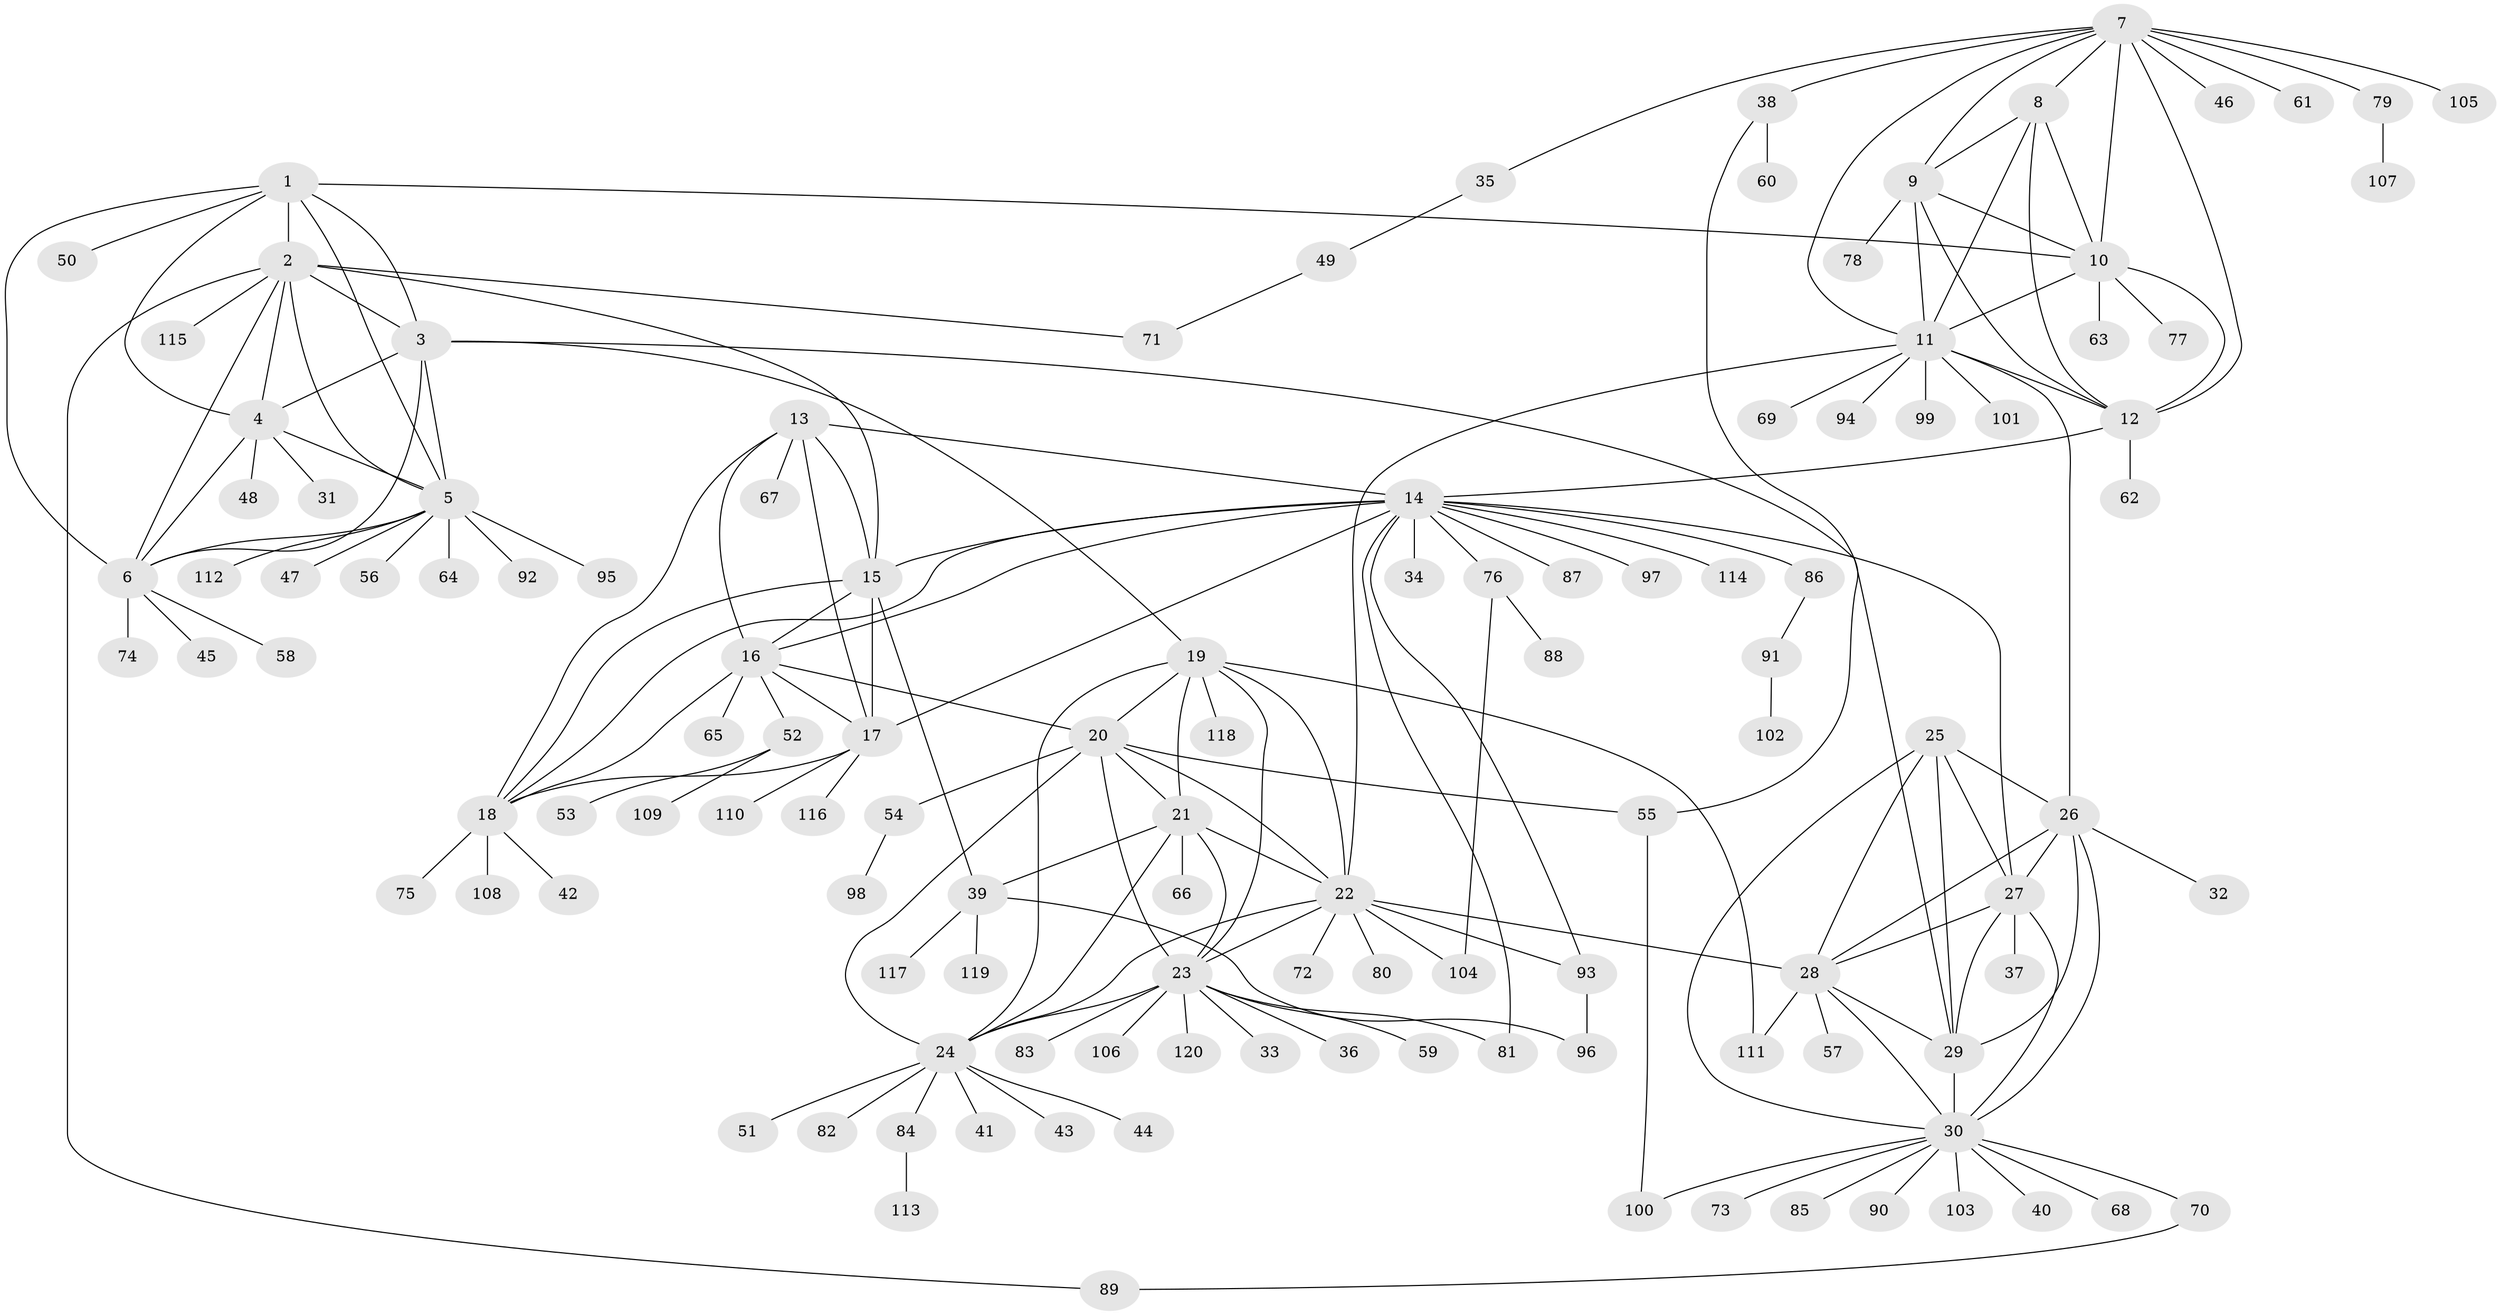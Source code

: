 // Generated by graph-tools (version 1.1) at 2025/37/03/09/25 02:37:16]
// undirected, 120 vertices, 185 edges
graph export_dot {
graph [start="1"]
  node [color=gray90,style=filled];
  1;
  2;
  3;
  4;
  5;
  6;
  7;
  8;
  9;
  10;
  11;
  12;
  13;
  14;
  15;
  16;
  17;
  18;
  19;
  20;
  21;
  22;
  23;
  24;
  25;
  26;
  27;
  28;
  29;
  30;
  31;
  32;
  33;
  34;
  35;
  36;
  37;
  38;
  39;
  40;
  41;
  42;
  43;
  44;
  45;
  46;
  47;
  48;
  49;
  50;
  51;
  52;
  53;
  54;
  55;
  56;
  57;
  58;
  59;
  60;
  61;
  62;
  63;
  64;
  65;
  66;
  67;
  68;
  69;
  70;
  71;
  72;
  73;
  74;
  75;
  76;
  77;
  78;
  79;
  80;
  81;
  82;
  83;
  84;
  85;
  86;
  87;
  88;
  89;
  90;
  91;
  92;
  93;
  94;
  95;
  96;
  97;
  98;
  99;
  100;
  101;
  102;
  103;
  104;
  105;
  106;
  107;
  108;
  109;
  110;
  111;
  112;
  113;
  114;
  115;
  116;
  117;
  118;
  119;
  120;
  1 -- 2;
  1 -- 3;
  1 -- 4;
  1 -- 5;
  1 -- 6;
  1 -- 10;
  1 -- 50;
  2 -- 3;
  2 -- 4;
  2 -- 5;
  2 -- 6;
  2 -- 15;
  2 -- 71;
  2 -- 89;
  2 -- 115;
  3 -- 4;
  3 -- 5;
  3 -- 6;
  3 -- 19;
  3 -- 29;
  4 -- 5;
  4 -- 6;
  4 -- 31;
  4 -- 48;
  5 -- 6;
  5 -- 47;
  5 -- 56;
  5 -- 64;
  5 -- 92;
  5 -- 95;
  5 -- 112;
  6 -- 45;
  6 -- 58;
  6 -- 74;
  7 -- 8;
  7 -- 9;
  7 -- 10;
  7 -- 11;
  7 -- 12;
  7 -- 35;
  7 -- 38;
  7 -- 46;
  7 -- 61;
  7 -- 79;
  7 -- 105;
  8 -- 9;
  8 -- 10;
  8 -- 11;
  8 -- 12;
  9 -- 10;
  9 -- 11;
  9 -- 12;
  9 -- 78;
  10 -- 11;
  10 -- 12;
  10 -- 63;
  10 -- 77;
  11 -- 12;
  11 -- 22;
  11 -- 26;
  11 -- 69;
  11 -- 94;
  11 -- 99;
  11 -- 101;
  12 -- 14;
  12 -- 62;
  13 -- 14;
  13 -- 15;
  13 -- 16;
  13 -- 17;
  13 -- 18;
  13 -- 67;
  14 -- 15;
  14 -- 16;
  14 -- 17;
  14 -- 18;
  14 -- 27;
  14 -- 34;
  14 -- 76;
  14 -- 81;
  14 -- 86;
  14 -- 87;
  14 -- 93;
  14 -- 97;
  14 -- 114;
  15 -- 16;
  15 -- 17;
  15 -- 18;
  15 -- 39;
  16 -- 17;
  16 -- 18;
  16 -- 20;
  16 -- 52;
  16 -- 65;
  17 -- 18;
  17 -- 110;
  17 -- 116;
  18 -- 42;
  18 -- 75;
  18 -- 108;
  19 -- 20;
  19 -- 21;
  19 -- 22;
  19 -- 23;
  19 -- 24;
  19 -- 111;
  19 -- 118;
  20 -- 21;
  20 -- 22;
  20 -- 23;
  20 -- 24;
  20 -- 54;
  20 -- 55;
  21 -- 22;
  21 -- 23;
  21 -- 24;
  21 -- 39;
  21 -- 66;
  22 -- 23;
  22 -- 24;
  22 -- 28;
  22 -- 72;
  22 -- 80;
  22 -- 93;
  22 -- 104;
  23 -- 24;
  23 -- 33;
  23 -- 36;
  23 -- 59;
  23 -- 81;
  23 -- 83;
  23 -- 106;
  23 -- 120;
  24 -- 41;
  24 -- 43;
  24 -- 44;
  24 -- 51;
  24 -- 82;
  24 -- 84;
  25 -- 26;
  25 -- 27;
  25 -- 28;
  25 -- 29;
  25 -- 30;
  26 -- 27;
  26 -- 28;
  26 -- 29;
  26 -- 30;
  26 -- 32;
  27 -- 28;
  27 -- 29;
  27 -- 30;
  27 -- 37;
  28 -- 29;
  28 -- 30;
  28 -- 57;
  28 -- 111;
  29 -- 30;
  30 -- 40;
  30 -- 68;
  30 -- 70;
  30 -- 73;
  30 -- 85;
  30 -- 90;
  30 -- 100;
  30 -- 103;
  35 -- 49;
  38 -- 55;
  38 -- 60;
  39 -- 96;
  39 -- 117;
  39 -- 119;
  49 -- 71;
  52 -- 53;
  52 -- 109;
  54 -- 98;
  55 -- 100;
  70 -- 89;
  76 -- 88;
  76 -- 104;
  79 -- 107;
  84 -- 113;
  86 -- 91;
  91 -- 102;
  93 -- 96;
}
